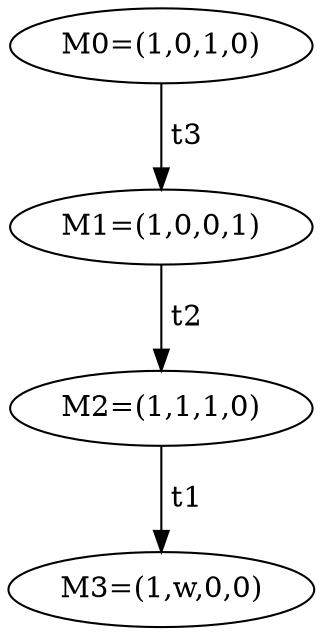 digraph ASTGraph {
0 [ label="M0=(1,0,1,0)" ];
0 -> 1 [ label=" t3" ];
1 [ label="M1=(1,0,0,1)" ];
1 -> 2 [ label=" t2" ];
2 [ label="M2=(1,1,1,0)" ];
2 -> 3 [ label=" t1" ];
3 [ label="M3=(1,w,0,0)" ];
}
